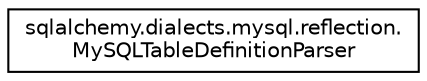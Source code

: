 digraph "Graphical Class Hierarchy"
{
 // LATEX_PDF_SIZE
  edge [fontname="Helvetica",fontsize="10",labelfontname="Helvetica",labelfontsize="10"];
  node [fontname="Helvetica",fontsize="10",shape=record];
  rankdir="LR";
  Node0 [label="sqlalchemy.dialects.mysql.reflection.\lMySQLTableDefinitionParser",height=0.2,width=0.4,color="black", fillcolor="white", style="filled",URL="$classsqlalchemy_1_1dialects_1_1mysql_1_1reflection_1_1MySQLTableDefinitionParser.html",tooltip=" "];
}
